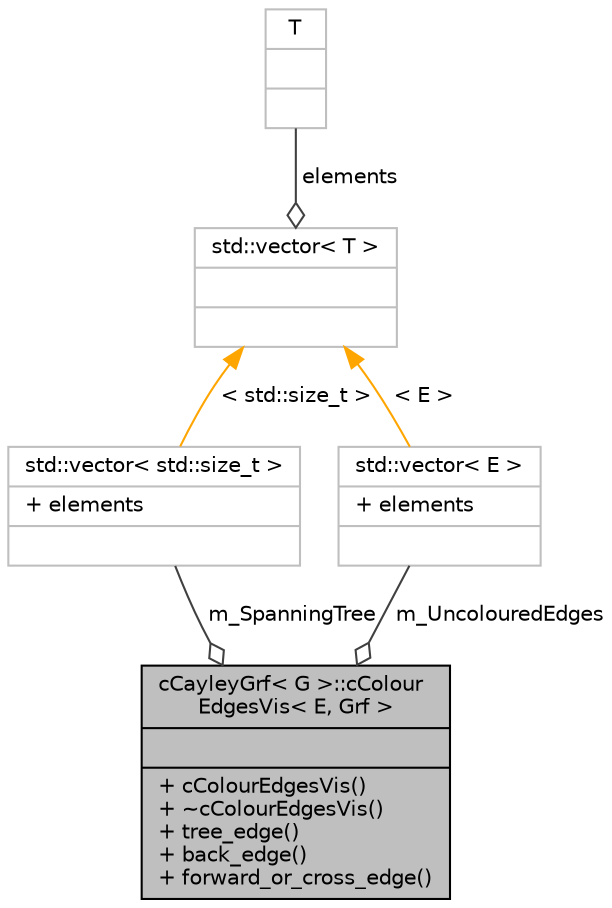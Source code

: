 digraph G
{
  edge [fontname="Helvetica",fontsize="10",labelfontname="Helvetica",labelfontsize="10"];
  node [fontname="Helvetica",fontsize="10",shape=record];
  Node1 [label="{cCayleyGrf\< G \>::cColour\lEdgesVis\< E, Grf \>\n||+ cColourEdgesVis()\l+ ~cColourEdgesVis()\l+ tree_edge()\l+ back_edge()\l+ forward_or_cross_edge()\l}",height=0.2,width=0.4,color="black", fillcolor="grey75", style="filled" fontcolor="black"];
  Node2 -> Node1 [color="grey25",fontsize="10",style="solid",label=" m_SpanningTree" ,arrowhead="odiamond",fontname="Helvetica"];
  Node2 [label="{std::vector\< std::size_t \>\n|+ elements\l|}",height=0.2,width=0.4,color="grey75", fillcolor="white", style="filled"];
  Node3 -> Node2 [dir="back",color="orange",fontsize="10",style="solid",label=" \< std::size_t \>" ,fontname="Helvetica"];
  Node3 [label="{std::vector\< T \>\n||}",height=0.2,width=0.4,color="grey75", fillcolor="white", style="filled",tooltip="STL class."];
  Node4 -> Node3 [color="grey25",fontsize="10",style="solid",label=" elements" ,arrowhead="odiamond",fontname="Helvetica"];
  Node4 [label="{T\n||}",height=0.2,width=0.4,color="grey75", fillcolor="white", style="filled"];
  Node5 -> Node1 [color="grey25",fontsize="10",style="solid",label=" m_UncolouredEdges" ,arrowhead="odiamond",fontname="Helvetica"];
  Node5 [label="{std::vector\< E \>\n|+ elements\l|}",height=0.2,width=0.4,color="grey75", fillcolor="white", style="filled"];
  Node3 -> Node5 [dir="back",color="orange",fontsize="10",style="solid",label=" \< E \>" ,fontname="Helvetica"];
}
